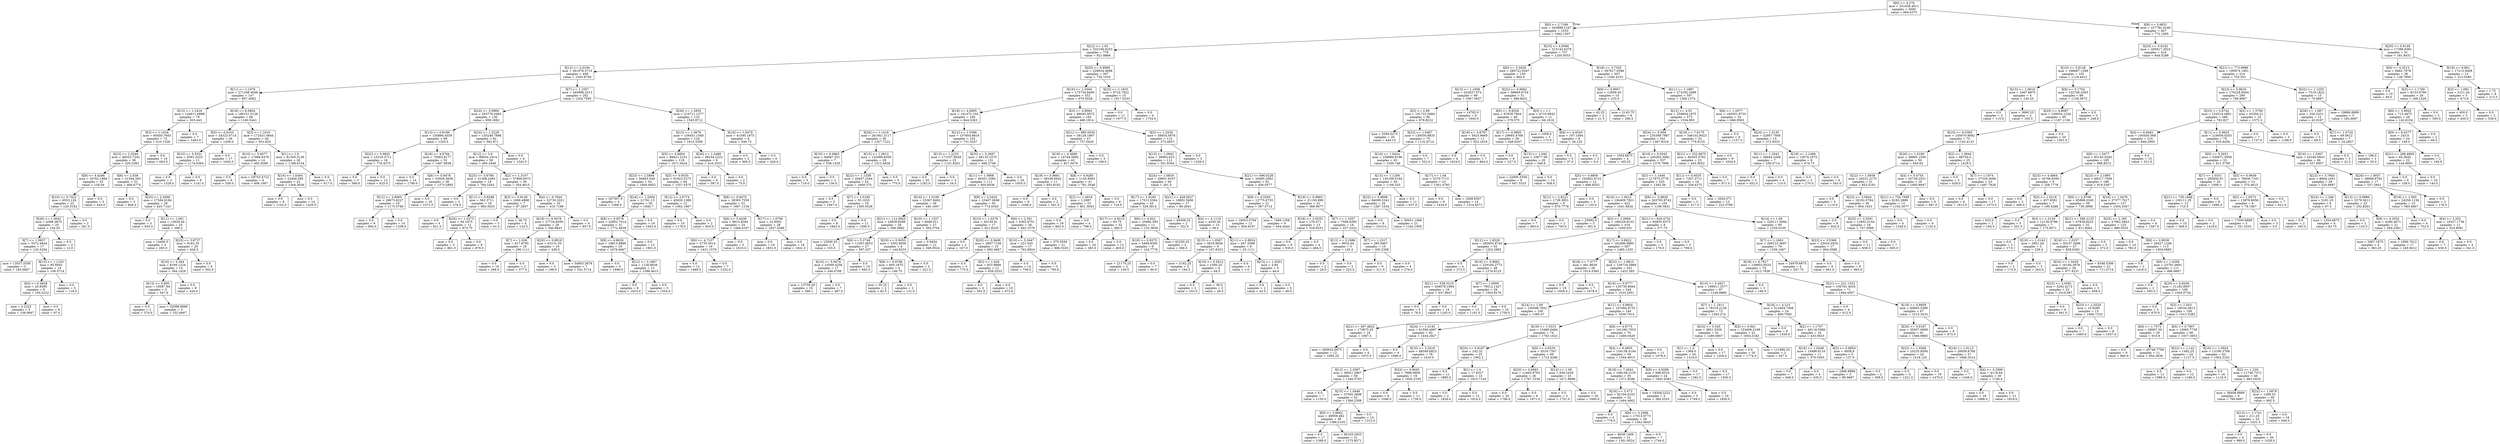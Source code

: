digraph Tree {
node [shape=box] ;
0 [label="X[0] <= 4.276\nmse = 331836.4011\nsamples = 2000\nvalue = 994.4375"] ;
1 [label="X[0] <= 2.7169\nmse = 343898.2167\nsamples = 1533\nvalue = 1062.1507"] ;
0 -> 1 [labeldistance=2.5, labelangle=45, headlabel="True"] ;
2 [label="X[22] <= 1.03\nmse = 332106.9253\nsamples = 776\nvalue = 921.8866"] ;
1 -> 2 ;
3 [label="X[12] <= 2.6194\nmse = 361976.5715\nsamples = 409\nvalue = 1093.9756"] ;
2 -> 3 ;
4 [label="X[11] <= 1.1076\nmse = 271168.4048\nsamples = 147\nvalue = 807.4082"] ;
3 -> 4 ;
5 [label="X[13] <= 1.2416\nmse = 144611.6898\nsamples = 79\nvalue = 503.443"] ;
4 -> 5 ;
6 [label="X[3] <= 1.1434\nmse = 60450.7683\nsamples = 72\nvalue = 410.1528"] ;
5 -> 6 ;
7 [label="X[23] <= 2.0248\nmse = 48333.7242\nsamples = 56\nvalue = 329.3393"] ;
6 -> 7 ;
8 [label="X[9] <= 4.4266\nmse = 16762.1984\nsamples = 25\nvalue = 159.04"] ;
7 -> 8 ;
9 [label="X[10] <= 5.7422\nmse = 6553.126\nsamples = 22\nvalue = 120.3182"] ;
8 -> 9 ;
10 [label="X[26] <= 1.0042\nmse = 4368.3875\nsamples = 20\nvalue = 104.25"] ;
9 -> 10 ;
11 [label="X[7] <= 1.0657\nmse = 3372.4844\nsamples = 17\nvalue = 120.5294"] ;
10 -> 11 ;
12 [label="mse = 13557.5556\nsamples = 3\nvalue = 185.6667"] ;
11 -> 12 ;
13 [label="X[13] <= 1.1103\nmse = 85.9592\nsamples = 14\nvalue = 106.5714"] ;
11 -> 13 ;
14 [label="X[4] <= 6.4828\nmse = 20.8395\nsamples = 9\nvalue = 100.2222"] ;
13 -> 14 ;
15 [label="mse = 0.2222\nsamples = 3\nvalue = 106.6667"] ;
14 -> 15 ;
16 [label="mse = 0.0\nsamples = 6\nvalue = 97.0"] ;
14 -> 16 ;
17 [label="mse = 0.0\nsamples = 5\nvalue = 118.0"] ;
13 -> 17 ;
18 [label="mse = 0.0\nsamples = 3\nvalue = 12.0"] ;
10 -> 18 ;
19 [label="mse = 0.0\nsamples = 2\nvalue = 281.0"] ;
9 -> 19 ;
20 [label="mse = 0.0\nsamples = 3\nvalue = 443.0"] ;
8 -> 20 ;
21 [label="X[6] <= 2.838\nmse = 31544.283\nsamples = 31\nvalue = 466.6774"] ;
7 -> 21 ;
22 [label="mse = 0.0\nsamples = 3\nvalue = 849.0"] ;
21 -> 22 ;
23 [label="X[25] <= 2.4568\nmse = 17584.9184\nsamples = 28\nvalue = 425.7143"] ;
21 -> 23 ;
24 [label="mse = 0.0\nsamples = 3\nvalue = 655.0"] ;
23 -> 24 ;
25 [label="X[11] <= 1.001\nmse = 12629.44\nsamples = 25\nvalue = 398.2"] ;
23 -> 25 ;
26 [label="mse = 14400.0\nsamples = 5\nvalue = 285.0"] ;
25 -> 26 ;
27 [label="X[23] <= 3.8737\nmse = 8182.35\nsamples = 20\nvalue = 426.5"] ;
25 -> 27 ;
28 [label="X[10] <= 5.394\nmse = 8199.1224\nsamples = 14\nvalue = 394.1429"] ;
27 -> 28 ;
29 [label="X[13] <= 0.995\nmse = 19587.84\nsamples = 5\nvalue = 347.6"] ;
28 -> 29 ;
30 [label="mse = 0.0\nsamples = 2\nvalue = 370.0"] ;
29 -> 30 ;
31 [label="mse = 32088.8889\nsamples = 3\nvalue = 332.6667"] ;
29 -> 31 ;
32 [label="mse = 0.0\nsamples = 9\nvalue = 420.0"] ;
28 -> 32 ;
33 [label="mse = 0.0\nsamples = 6\nvalue = 502.0"] ;
27 -> 33 ;
34 [label="mse = 0.0\nsamples = 16\nvalue = 693.0"] ;
6 -> 34 ;
35 [label="mse = 0.0\nsamples = 7\nvalue = 1463.0"] ;
5 -> 35 ;
36 [label="X[18] <= 6.0854\nmse = 186151.5128\nsamples = 68\nvalue = 1160.5441"] ;
4 -> 36 ;
37 [label="X[5] <= 0.8103\nmse = 54323.0714\nsamples = 28\nvalue = 1459.0"] ;
36 -> 37 ;
38 [label="X[10] <= 5.5331\nmse = 5091.3223\nsamples = 11\nvalue = 1174.6364"] ;
37 -> 38 ;
39 [label="mse = 0.0\nsamples = 2\nvalue = 1326.0"] ;
38 -> 39 ;
40 [label="mse = 0.0\nsamples = 9\nvalue = 1141.0"] ;
38 -> 40 ;
41 [label="mse = 0.0\nsamples = 17\nvalue = 1643.0"] ;
37 -> 41 ;
42 [label="X[3] <= 1.1616\nmse = 172431.0844\nsamples = 40\nvalue = 951.625"] ;
36 -> 42 ;
43 [label="X[10] <= 5.4077\nmse = 17968.6378\nsamples = 14\nvalue = 492.9286"] ;
42 -> 43 ;
44 [label="mse = 0.0\nsamples = 8\nvalue = 558.0"] ;
43 -> 44 ;
45 [label="mse = 28753.4722\nsamples = 6\nvalue = 406.1667"] ;
43 -> 45 ;
46 [label="X[1] <= 1.0\nmse = 81305.3136\nsamples = 26\nvalue = 1198.6154"] ;
42 -> 46 ;
47 [label="X[16] <= 1.0364\nmse = 23400.595\nsamples = 22\nvalue = 1304.3636"] ;
46 -> 47 ;
48 [label="mse = 0.0\nsamples = 8\nvalue = 1102.0"] ;
47 -> 48 ;
49 [label="mse = 0.0\nsamples = 14\nvalue = 1420.0"] ;
47 -> 49 ;
50 [label="mse = 0.0\nsamples = 4\nvalue = 617.0"] ;
46 -> 50 ;
51 [label="X[7] <= 1.1057\nmse = 340999.2513\nsamples = 262\nvalue = 1254.7595"] ;
3 -> 51 ;
52 [label="X[24] <= 0.9969\nmse = 293776.0483\nsamples = 130\nvalue = 959.1692"] ;
51 -> 52 ;
53 [label="X[13] <= 0.8199\nmse = 150884.4559\nsamples = 68\nvalue = 1320.5"] ;
52 -> 53 ;
54 [label="X[22] <= 0.9832\nmse = 10219.3711\nsamples = 16\nvalue = 776.4375"] ;
53 -> 54 ;
55 [label="mse = 0.0\nsamples = 3\nvalue = 566.0"] ;
54 -> 55 ;
56 [label="mse = 0.0\nsamples = 13\nvalue = 825.0"] ;
54 -> 56 ;
57 [label="X[18] <= 4.8784\nmse = 75063.8177\nsamples = 52\nvalue = 1487.9038"] ;
53 -> 57 ;
58 [label="mse = 0.0\nsamples = 14\nvalue = 1799.0"] ;
57 -> 58 ;
59 [label="X[8] <= 0.9478\nmse = 53926.3636\nsamples = 38\nvalue = 1373.2895"] ;
57 -> 59 ;
60 [label="X[12] <= 3.6965\nmse = 29673.8227\nsamples = 19\nvalue = 1175.5789"] ;
59 -> 60 ;
61 [label="mse = 0.0\nsamples = 9\nvalue = 994.0"] ;
60 -> 61 ;
62 [label="mse = 0.0\nsamples = 10\nvalue = 1339.0"] ;
60 -> 62 ;
63 [label="mse = 0.0\nsamples = 19\nvalue = 1571.0"] ;
59 -> 63 ;
64 [label="X[24] <= 1.2229\nmse = 150248.7898\nsamples = 62\nvalue = 562.871"] ;
52 -> 64 ;
65 [label="X[12] <= 3.6\nmse = 89934.1914\nsamples = 58\nvalue = 495.3448"] ;
64 -> 65 ;
66 [label="X[25] <= 3.8786\nmse = 31308.2493\nsamples = 19\nvalue = 784.5263"] ;
65 -> 66 ;
67 [label="mse = 0.0\nsamples = 3\nvalue = 379.0"] ;
66 -> 67 ;
68 [label="X[11] <= 0.9288\nmse = 562.3711\nsamples = 16\nvalue = 860.5625"] ;
66 -> 68 ;
69 [label="mse = 0.0\nsamples = 4\nvalue = 821.0"] ;
68 -> 69 ;
70 [label="X[26] <= 1.2373\nmse = 54.1875\nsamples = 12\nvalue = 873.75"] ;
68 -> 70 ;
71 [label="mse = 0.0\nsamples = 3\nvalue = 861.0"] ;
70 -> 71 ;
72 [label="mse = 0.0\nsamples = 9\nvalue = 878.0"] ;
70 -> 72 ;
73 [label="X[2] <= 1.3107\nmse = 57906.6075\nsamples = 39\nvalue = 354.4615"] ;
65 -> 73 ;
74 [label="X[3] <= 0.9148\nmse = 1008.4898\nsamples = 7\nvalue = 97.2857"] ;
73 -> 74 ;
75 [label="mse = 0.0\nsamples = 3\nvalue = 61.0"] ;
74 -> 75 ;
76 [label="mse = 36.75\nsamples = 4\nvalue = 124.5"] ;
74 -> 76 ;
77 [label="X[4] <= 6.7644\nmse = 52720.2021\nsamples = 32\nvalue = 410.7188"] ;
73 -> 77 ;
78 [label="X[18] <= 6.0478\nmse = 27734.6059\nsamples = 28\nvalue = 346.9643"] ;
77 -> 78 ;
79 [label="X[7] <= 1.036\nmse = 817.8765\nsamples = 18\nvalue = 296.1111"] ;
78 -> 79 ;
80 [label="mse = 0.0\nsamples = 16\nvalue = 286.0"] ;
79 -> 80 ;
81 [label="mse = 0.0\nsamples = 2\nvalue = 377.0"] ;
79 -> 81 ;
82 [label="X[20] <= 0.8818\nmse = 63151.05\nsamples = 10\nvalue = 438.5"] ;
78 -> 82 ;
83 [label="mse = 0.0\nsamples = 3\nvalue = 198.0"] ;
82 -> 83 ;
84 [label="mse = 54803.3878\nsamples = 7\nvalue = 541.5714"] ;
82 -> 84 ;
85 [label="mse = 0.0\nsamples = 4\nvalue = 857.0"] ;
77 -> 85 ;
86 [label="mse = 0.0\nsamples = 4\nvalue = 1542.0"] ;
64 -> 86 ;
87 [label="X[26] <= 1.2835\nmse = 216711.1577\nsamples = 132\nvalue = 1545.8712"] ;
51 -> 87 ;
88 [label="X[13] <= 1.0676\nmse = 159451.1568\nsamples = 124\nvalue = 1610.3306"] ;
87 -> 88 ;
89 [label="X[5] <= 0.8854\nmse = 88421.2101\nsamples = 118\nvalue = 1671.0424"] ;
88 -> 89 ;
90 [label="X[23] <= 2.5894\nmse = 50845.549\nsamples = 54\nvalue = 1805.6852"] ;
89 -> 90 ;
91 [label="mse = 207507.0\nsamples = 4\nvalue = 1368.0"] ;
90 -> 91 ;
92 [label="X[24] <= 1.2004\nmse = 21761.13\nsamples = 50\nvalue = 1840.7"] ;
90 -> 92 ;
93 [label="X[8] <= 0.9576\nmse = 22852.7014\nsamples = 31\nvalue = 1772.4839"] ;
92 -> 93 ;
94 [label="X[9] <= 4.8626\nmse = 18813.8889\nsamples = 18\nvalue = 1679.6667"] ;
93 -> 94 ;
95 [label="mse = 0.0\nsamples = 5\nvalue = 1896.0"] ;
94 -> 95 ;
96 [label="X[12] <= 3.1667\nmse = 1126.8639\nsamples = 13\nvalue = 1596.4615"] ;
94 -> 96 ;
97 [label="mse = 0.0\nsamples = 8\nvalue = 1623.0"] ;
96 -> 97 ;
98 [label="mse = 0.0\nsamples = 5\nvalue = 1554.0"] ;
96 -> 98 ;
99 [label="mse = 0.0\nsamples = 13\nvalue = 1901.0"] ;
93 -> 99 ;
100 [label="mse = 0.0\nsamples = 19\nvalue = 1952.0"] ;
92 -> 100 ;
101 [label="X[5] <= 0.9535\nmse = 91923.5273\nsamples = 64\nvalue = 1557.4375"] ;
89 -> 101 ;
102 [label="X[12] <= 3.0774\nmse = 45920.1389\nsamples = 12\nvalue = 1082.1667"] ;
101 -> 102 ;
103 [label="mse = 0.0\nsamples = 10\nvalue = 1178.0"] ;
102 -> 103 ;
104 [label="mse = 0.0\nsamples = 2\nvalue = 603.0"] ;
102 -> 104 ;
105 [label="X[8] <= 0.9475\nmse = 38383.7559\nsamples = 52\nvalue = 1667.1154"] ;
101 -> 105 ;
106 [label="X[6] <= 5.4438\nmse = 9815.8264\nsamples = 24\nvalue = 1468.4167"] ;
105 -> 106 ;
107 [label="X[6] <= 4.7107\nmse = 5735.5014\nsamples = 19\nvalue = 1431.1579"] ;
106 -> 107 ;
108 [label="mse = 0.0\nsamples = 12\nvalue = 1489.0"] ;
107 -> 108 ;
109 [label="mse = 0.0\nsamples = 7\nvalue = 1332.0"] ;
107 -> 109 ;
110 [label="mse = 0.0\nsamples = 5\nvalue = 1610.0"] ;
106 -> 110 ;
111 [label="X[17] <= 1.0706\nmse = 22.9592\nsamples = 28\nvalue = 1837.4286"] ;
105 -> 111 ;
112 [label="mse = 0.0\nsamples = 10\nvalue = 1831.0"] ;
111 -> 112 ;
113 [label="mse = 0.0\nsamples = 18\nvalue = 1841.0"] ;
111 -> 113 ;
114 [label="X[26] <= 1.0488\nmse = 58254.2222\nsamples = 6\nvalue = 416.3333"] ;
88 -> 114 ;
115 [label="mse = 0.0\nsamples = 4\nvalue = 587.0"] ;
114 -> 115 ;
116 [label="mse = 0.0\nsamples = 2\nvalue = 75.0"] ;
114 -> 116 ;
117 [label="X[16] <= 1.0479\nmse = 41595.1875\nsamples = 8\nvalue = 546.75"] ;
87 -> 117 ;
118 [label="mse = 0.0\nsamples = 2\nvalue = 900.0"] ;
117 -> 118 ;
119 [label="mse = 0.0\nsamples = 6\nvalue = 429.0"] ;
117 -> 119 ;
120 [label="X[20] <= 0.9969\nmse = 229034.4688\nsamples = 367\nvalue = 730.1035"] ;
2 -> 120 ;
121 [label="X[16] <= 1.0304\nmse = 175734.8409\nsamples = 352\nvalue = 679.5028"] ;
120 -> 121 ;
122 [label="X[18] <= 4.6905\nmse = 191472.104\nsamples = 190\nvalue = 844.3263"] ;
121 -> 122 ;
123 [label="X[26] <= 1.1418\nmse = 261941.3117\nsamples = 36\nvalue = 1327.7222"] ;
122 -> 123 ;
124 [label="X[10] <= 6.0663\nmse = 64687.551\nsamples = 7\nvalue = 558.1429"] ;
123 -> 124 ;
125 [label="mse = 0.0\nsamples = 5\nvalue = 719.0"] ;
124 -> 125 ;
126 [label="mse = 0.0\nsamples = 2\nvalue = 156.0"] ;
124 -> 126 ;
127 [label="X[15] <= 1.0813\nmse = 132089.8359\nsamples = 29\nvalue = 1513.4828"] ;
123 -> 127 ;
128 [label="X[22] <= 1.1338\nmse = 20457.2344\nsamples = 24\nvalue = 1668.375"] ;
127 -> 128 ;
129 [label="mse = 0.0\nsamples = 5\nvalue = 1947.0"] ;
128 -> 129 ;
130 [label="X[7] <= 1.0185\nmse = 35.1025\nsamples = 19\nvalue = 1595.0526"] ;
128 -> 130 ;
131 [label="mse = 0.0\nsamples = 8\nvalue = 1602.0"] ;
130 -> 131 ;
132 [label="mse = 0.0\nsamples = 11\nvalue = 1590.0"] ;
130 -> 132 ;
133 [label="mse = 0.0\nsamples = 5\nvalue = 770.0"] ;
127 -> 133 ;
134 [label="X[12] <= 1.5586\nmse = 107604.8816\nsamples = 154\nvalue = 731.3247"] ;
122 -> 134 ;
135 [label="X[13] <= 1.2233\nmse = 171037.8828\nsamples = 23\nvalue = 1101.8261"] ;
134 -> 135 ;
136 [label="mse = 0.0\nsamples = 20\nvalue = 1262.0"] ;
135 -> 136 ;
137 [label="mse = 0.0\nsamples = 3\nvalue = 34.0"] ;
135 -> 137 ;
138 [label="X[25] <= 5.2687\nmse = 68135.2375\nsamples = 131\nvalue = 666.2748"] ;
134 -> 138 ;
139 [label="X[11] <= 1.0908\nmse = 56301.3384\nsamples = 111\nvalue = 605.6036"] ;
138 -> 139 ;
140 [label="X[16] <= 1.0109\nmse = 33367.8492\nsamples = 56\nvalue = 440.1607"] ;
139 -> 140 ;
141 [label="X[21] <= 112.0825\nmse = 23829.8288\nsamples = 29\nvalue = 566.5862"] ;
140 -> 141 ;
142 [label="mse = 15500.25\nsamples = 2\nvalue = 155.5"] ;
141 -> 142 ;
143 [label="X[6] <= 5.2746\nmse = 11001.6653\nsamples = 27\nvalue = 597.037"] ;
141 -> 143 ;
144 [label="X[10] <= 5.9474\nmse = 10569.4256\nsamples = 17\nvalue = 546.4706"] ;
143 -> 144 ;
145 [label="mse = 13759.29\nsamples = 10\nvalue = 588.1"] ;
144 -> 145 ;
146 [label="mse = 0.0\nsamples = 7\nvalue = 487.0"] ;
144 -> 146 ;
147 [label="mse = 0.0\nsamples = 10\nvalue = 683.0"] ;
143 -> 147 ;
148 [label="X[19] <= 1.1527\nmse = 8006.011\nsamples = 27\nvalue = 304.3704"] ;
140 -> 148 ;
149 [label="X[20] <= 0.9053\nmse = 3302.8056\nsamples = 6\nvalue = 144.8333"] ;
148 -> 149 ;
150 [label="X[8] <= 0.9768\nmse = 603.1875\nsamples = 4\nvalue = 106.75"] ;
149 -> 150 ;
151 [label="mse = 30.25\nsamples = 2\nvalue = 82.5"] ;
150 -> 151 ;
152 [label="mse = 0.0\nsamples = 2\nvalue = 131.0"] ;
150 -> 152 ;
153 [label="mse = 0.0\nsamples = 2\nvalue = 221.0"] ;
149 -> 153 ;
154 [label="mse = 0.0454\nsamples = 21\nvalue = 349.9524"] ;
148 -> 154 ;
155 [label="X[9] <= 3.5434\nmse = 23407.0698\nsamples = 55\nvalue = 774.0545"] ;
139 -> 155 ;
156 [label="X[15] <= 1.0276\nmse = 30129.91\nsamples = 17\nvalue = 621.8235"] ;
155 -> 156 ;
157 [label="mse = 0.0\nsamples = 2\nvalue = 167.0"] ;
156 -> 157 ;
158 [label="X[20] <= 0.9406\nmse = 2887.7156\nsamples = 15\nvalue = 682.4667"] ;
156 -> 158 ;
159 [label="mse = 0.0\nsamples = 3\nvalue = 775.0"] ;
158 -> 159 ;
160 [label="X[2] <= 1.426\nmse = 933.8889\nsamples = 12\nvalue = 659.3333"] ;
158 -> 160 ;
161 [label="mse = 0.0\nsamples = 2\nvalue = 591.0"] ;
160 -> 161 ;
162 [label="mse = 0.0\nsamples = 10\nvalue = 673.0"] ;
160 -> 162 ;
163 [label="X[6] <= 2.381\nmse = 5393.9751\nsamples = 38\nvalue = 842.1579"] ;
155 -> 163 ;
164 [label="X[10] <= 5.3447\nmse = 221.045\nsamples = 17\nvalue = 762.8824"] ;
163 -> 164 ;
165 [label="mse = 0.0\nsamples = 14\nvalue = 756.0"] ;
164 -> 165 ;
166 [label="mse = 0.0\nsamples = 3\nvalue = 795.0"] ;
164 -> 166 ;
167 [label="mse = 375.5556\nsamples = 21\nvalue = 906.3333"] ;
163 -> 167 ;
168 [label="mse = 0.0\nsamples = 20\nvalue = 1003.0"] ;
138 -> 168 ;
169 [label="X[3] <= 0.9064\nmse = 88045.9572\nsamples = 162\nvalue = 486.1914"] ;
121 -> 169 ;
170 [label="X[21] <= 985.5034\nmse = 56129.1897\nsamples = 47\nvalue = 757.0426"] ;
169 -> 170 ;
171 [label="X[18] <= 4.3686\nmse = 16744.5692\nsamples = 42\nvalue = 827.0476"] ;
170 -> 171 ;
172 [label="X[19] <= 0.9661\nmse = 38238.6942\nsamples = 11\nvalue = 955.8182"] ;
171 -> 172 ;
173 [label="mse = 0.0\nsamples = 9\nvalue = 1048.0"] ;
172 -> 173 ;
174 [label="mse = 0.0\nsamples = 2\nvalue = 541.0"] ;
172 -> 174 ;
175 [label="X[8] <= 0.9285\nmse = 1145.9063\nsamples = 31\nvalue = 781.3548"] ;
171 -> 175 ;
176 [label="X[2] <= 1.4919\nmse = 2.2987\nsamples = 23\nvalue = 801.3043"] ;
175 -> 176 ;
177 [label="mse = 0.0\nsamples = 19\nvalue = 802.0"] ;
176 -> 177 ;
178 [label="mse = 0.0\nsamples = 4\nvalue = 798.0"] ;
176 -> 178 ;
179 [label="mse = 0.0\nsamples = 8\nvalue = 724.0"] ;
175 -> 179 ;
180 [label="mse = 0.0\nsamples = 5\nvalue = 169.0"] ;
170 -> 180 ;
181 [label="X[3] <= 1.2026\nmse = 58854.5978\nsamples = 115\nvalue = 375.4957"] ;
169 -> 181 ;
182 [label="X[15] <= 1.0843\nmse = 38962.623\nsamples = 112\nvalue = 351.8304"] ;
181 -> 182 ;
183 [label="X[24] <= 1.0829\nmse = 29601.9167\nsamples = 60\nvalue = 261.5"] ;
182 -> 183 ;
184 [label="X[17] <= 1.0185\nmse = 17512.3364\nsamples = 43\nvalue = 329.5814"] ;
183 -> 184 ;
185 [label="X[17] <= 0.9215\nmse = 93.75\nsamples = 32\nvalue = 390.5"] ;
184 -> 185 ;
186 [label="mse = 0.0\nsamples = 20\nvalue = 383.0"] ;
185 -> 186 ;
187 [label="mse = 0.0\nsamples = 12\nvalue = 403.0"] ;
185 -> 187 ;
188 [label="X[6] <= 4.922\nmse = 25982.595\nsamples = 11\nvalue = 152.3636"] ;
184 -> 188 ;
189 [label="X[19] <= 0.9375\nmse = 5468.8395\nsamples = 9\nvalue = 104.7778"] ;
188 -> 189 ;
190 [label="mse = 21170.25\nsamples = 2\nvalue = 156.5"] ;
189 -> 190 ;
191 [label="mse = 0.0\nsamples = 7\nvalue = 90.0"] ;
189 -> 191 ;
192 [label="mse = 62250.25\nsamples = 2\nvalue = 366.5"] ;
188 -> 192 ;
193 [label="X[21] <= 428.5627\nmse = 18802.5606\nsamples = 17\nvalue = 89.2941"] ;
183 -> 193 ;
194 [label="mse = 66306.25\nsamples = 2\nvalue = 322.5"] ;
193 -> 194 ;
195 [label="X[4] <= 4.1118\nmse = 4250.56\nsamples = 15\nvalue = 58.2"] ;
193 -> 195 ;
196 [label="X[15] <= 1.0567\nmse = 5819.8056\nsamples = 6\nvalue = 107.8333"] ;
195 -> 196 ;
197 [label="mse = 3192.25\nsamples = 2\nvalue = 194.5"] ;
196 -> 197 ;
198 [label="X[10] <= 5.5912\nmse = 1500.25\nsamples = 4\nvalue = 64.5"] ;
196 -> 198 ;
199 [label="mse = 0.0\nsamples = 2\nvalue = 103.0"] ;
198 -> 199 ;
200 [label="mse = 36.0\nsamples = 2\nvalue = 26.0"] ;
198 -> 200 ;
201 [label="X[11] <= 0.8924\nmse = 467.2099\nsamples = 9\nvalue = 25.1111"] ;
195 -> 201 ;
202 [label="mse = 0.0\nsamples = 4\nvalue = 1.0"] ;
201 -> 202 ;
203 [label="X[15] <= 1.0291\nmse = 3.84\nsamples = 5\nvalue = 44.4"] ;
201 -> 203 ;
204 [label="mse = 0.0\nsamples = 2\nvalue = 42.0"] ;
203 -> 204 ;
205 [label="mse = 0.0\nsamples = 3\nvalue = 46.0"] ;
203 -> 205 ;
206 [label="X[21] <= 696.0226\nmse = 29485.2082\nsamples = 52\nvalue = 456.0577"] ;
182 -> 206 ;
207 [label="X[9] <= 4.5265\nmse = 12775.6735\nsamples = 21\nvalue = 587.5714"] ;
206 -> 207 ;
208 [label="mse = 16053.5764\nsamples = 12\nvalue = 604.9167"] ;
207 -> 208 ;
209 [label="mse = 7469.1358\nsamples = 9\nvalue = 564.4444"] ;
207 -> 209 ;
210 [label="X[19] <= 0.9683\nmse = 21150.999\nsamples = 31\nvalue = 366.9677"] ;
206 -> 210 ;
211 [label="X[18] <= 3.5533\nmse = 276.071\nsamples = 13\nvalue = 518.9231"] ;
210 -> 211 ;
212 [label="mse = 0.0\nsamples = 9\nvalue = 530.0"] ;
211 -> 212 ;
213 [label="mse = 0.0\nsamples = 4\nvalue = 494.0"] ;
211 -> 213 ;
214 [label="X[7] <= 1.1057\nmse = 7506.8395\nsamples = 18\nvalue = 257.2222"] ;
210 -> 214 ;
215 [label="X[12] <= 3.1886\nmse = 9032.64\nsamples = 5\nvalue = 145.4"] ;
214 -> 215 ;
216 [label="mse = 0.0\nsamples = 2\nvalue = 29.0"] ;
215 -> 216 ;
217 [label="mse = 0.0\nsamples = 3\nvalue = 223.0"] ;
215 -> 217 ;
218 [label="X[7] <= 1.2317\nmse = 260.9467\nsamples = 13\nvalue = 300.2308"] ;
214 -> 218 ;
219 [label="mse = 0.0\nsamples = 9\nvalue = 311.0"] ;
218 -> 219 ;
220 [label="mse = 0.0\nsamples = 4\nvalue = 276.0"] ;
218 -> 220 ;
221 [label="mse = 0.0\nsamples = 3\nvalue = 1259.0"] ;
181 -> 221 ;
222 [label="X[22] <= 1.1933\nmse = 9724.7822\nsamples = 15\nvalue = 1917.5333"] ;
120 -> 222 ;
223 [label="mse = 0.0\nsamples = 11\nvalue = 1977.0"] ;
222 -> 223 ;
224 [label="mse = 0.0\nsamples = 4\nvalue = 1754.0"] ;
222 -> 224 ;
225 [label="X[10] <= 4.9566\nmse = 315143.6378\nsamples = 757\nvalue = 1205.9353"] ;
1 -> 225 ;
226 [label="X[0] <= 3.3429\nmse = 280722.0267\nsamples = 150\nvalue = 864.0"] ;
225 -> 226 ;
227 [label="X[13] <= 1.1958\nmse = 252627.074\nsamples = 99\nvalue = 1067.5657"] ;
226 -> 227 ;
228 [label="X[3] <= 0.99\nmse = 191722.5684\nsamples = 90\nvalue = 979.8222"] ;
227 -> 228 ;
229 [label="mse = 5394.5275\nsamples = 20\nvalue = 444.15"] ;
228 -> 229 ;
230 [label="X[22] <= 1.0467\nmse = 139550.8835\nsamples = 70\nvalue = 1132.8714"] ;
228 -> 230 ;
231 [label="X[16] <= 1.0424\nmse = 108986.9196\nsamples = 63\nvalue = 1200.746"] ;
230 -> 231 ;
232 [label="X[13] <= 1.1208\nmse = 145169.5194\nsamples = 40\nvalue = 1108.325"] ;
231 -> 232 ;
233 [label="X[22] <= 0.9699\nmse = 84009.3341\nsamples = 29\nvalue = 1287.1034"] ;
232 -> 233 ;
234 [label="mse = 0.0\nsamples = 8\nvalue = 1615.0"] ;
233 -> 234 ;
235 [label="mse = 59451.1066\nsamples = 21\nvalue = 1162.1905"] ;
233 -> 235 ;
236 [label="mse = 0.0\nsamples = 11\nvalue = 637.0"] ;
232 -> 236 ;
237 [label="X[17] <= 1.04\nmse = 5370.7713\nsamples = 23\nvalue = 1361.4783"] ;
231 -> 237 ;
238 [label="mse = 0.0\nsamples = 9\nvalue = 1434.0"] ;
237 -> 238 ;
239 [label="mse = 3268.8367\nsamples = 14\nvalue = 1314.8571"] ;
237 -> 239 ;
240 [label="mse = 0.0\nsamples = 7\nvalue = 522.0"] ;
230 -> 240 ;
241 [label="mse = 14792.0\nsamples = 9\nvalue = 1945.0"] ;
227 -> 241 ;
242 [label="X[22] <= 0.9662\nmse = 98669.9754\nsamples = 51\nvalue = 468.8431"] ;
226 -> 242 ;
243 [label="X[5] <= 0.8326\nmse = 67659.7944\nsamples = 40\nvalue = 579.575"] ;
242 -> 243 ;
244 [label="X[18] <= 3.8787\nmse = 5923.9669\nsamples = 11\nvalue = 922.1818"] ;
243 -> 244 ;
245 [label="mse = 0.0\nsamples = 4\nvalue = 1024.0"] ;
244 -> 245 ;
246 [label="mse = 0.0\nsamples = 7\nvalue = 864.0"] ;
244 -> 246 ;
247 [label="X[17] <= 0.9893\nmse = 29665.4768\nsamples = 29\nvalue = 449.6207"] ;
243 -> 247 ;
248 [label="mse = 0.0\nsamples = 9\nvalue = 227.0"] ;
247 -> 248 ;
249 [label="X[15] <= 1.046\nmse = 10677.06\nsamples = 20\nvalue = 549.8"] ;
247 -> 249 ;
250 [label="mse = 22000.5556\nsamples = 6\nvalue = 647.3333"] ;
249 -> 250 ;
251 [label="mse = 0.0\nsamples = 14\nvalue = 508.0"] ;
249 -> 251 ;
252 [label="X[3] <= 1.1\nmse = 4710.6942\nsamples = 11\nvalue = 66.1818"] ;
242 -> 252 ;
253 [label="mse = 1058.0\nsamples = 3\nvalue = 173.0"] ;
252 -> 253 ;
254 [label="X[6] <= 4.4545\nmse = 197.1094\nsamples = 8\nvalue = 26.125"] ;
252 -> 254 ;
255 [label="mse = 0.0\nsamples = 5\nvalue = 37.0"] ;
254 -> 255 ;
256 [label="mse = 0.0\nsamples = 3\nvalue = 8.0"] ;
254 -> 256 ;
257 [label="X[18] <= 3.7345\nmse = 287617.0396\nsamples = 607\nvalue = 1290.4333"] ;
225 -> 257 ;
258 [label="X[9] <= 5.9957\nmse = 12959.45\nsamples = 10\nvalue = 233.5"] ;
257 -> 258 ;
259 [label="mse = 42.25\nsamples = 2\nvalue = 21.5"] ;
258 -> 259 ;
260 [label="mse = 2143.75\nsamples = 8\nvalue = 286.5"] ;
258 -> 260 ;
261 [label="X[11] <= 1.1887\nmse = 273192.2089\nsamples = 597\nvalue = 1308.1374"] ;
257 -> 261 ;
262 [label="X[12] <= 4.52\nmse = 259804.1675\nsamples = 573\nvalue = 1334.993"] ;
261 -> 262 ;
263 [label="X[24] <= 0.958\nmse = 235389.7887\nsamples = 541\nvalue = 1367.8318"] ;
262 -> 263 ;
264 [label="mse = 1054.6875\nsamples = 4\nvalue = 165.25"] ;
263 -> 264 ;
265 [label="X[19] <= 0.9345\nmse = 226282.5982\nsamples = 537\nvalue = 1376.7896"] ;
263 -> 265 ;
266 [label="X[5] <= 0.8809\nmse = 102802.9722\nsamples = 12\nvalue = 686.8333"] ;
265 -> 266 ;
267 [label="X[12] <= 2.8221\nmse = 1728.3951\nsamples = 9\nvalue = 870.7778"] ;
266 -> 267 ;
268 [label="mse = 0.0\nsamples = 7\nvalue = 893.0"] ;
267 -> 268 ;
269 [label="mse = 0.0\nsamples = 2\nvalue = 793.0"] ;
267 -> 269 ;
270 [label="mse = 0.0\nsamples = 3\nvalue = 135.0"] ;
266 -> 270 ;
271 [label="X[3] <= 1.1646\nmse = 217975.3778\nsamples = 525\nvalue = 1392.56"] ;
265 -> 271 ;
272 [label="X[16] <= 1.0015\nmse = 194409.7821\nsamples = 422\nvalue = 1441.8626"] ;
271 -> 272 ;
273 [label="mse = 25992.0\nsamples = 3\nvalue = 301.0"] ;
272 -> 273 ;
274 [label="X[2] <= 1.0969\nmse = 186229.8153\nsamples = 419\nvalue = 1450.031"] ;
272 -> 274 ;
275 [label="X[12] <= 1.6529\nmse = 283655.9745\nsamples = 52\nvalue = 1202.2885"] ;
274 -> 275 ;
276 [label="mse = 0.0\nsamples = 4\nvalue = 272.0"] ;
275 -> 276 ;
277 [label="X[10] <= 5.9062\nmse = 229164.2773\nsamples = 48\nvalue = 1279.8125"] ;
275 -> 277 ;
278 [label="X[21] <= 538.3219\nmse = 264078.1994\nsamples = 19\nvalue = 937.8947"] ;
277 -> 278 ;
279 [label="mse = 0.0\nsamples = 5\nvalue = 78.0"] ;
278 -> 279 ;
280 [label="mse = 0.0\nsamples = 14\nvalue = 1245.0"] ;
278 -> 280 ;
281 [label="X[7] <= 1.0009\nmse = 79512.1427\nsamples = 29\nvalue = 1503.8276"] ;
277 -> 281 ;
282 [label="mse = 0.0\nsamples = 13\nvalue = 1191.0"] ;
281 -> 282 ;
283 [label="mse = 0.0\nsamples = 16\nvalue = 1758.0"] ;
281 -> 283 ;
284 [label="X[17] <= 0.8622\nmse = 162496.9985\nsamples = 367\nvalue = 1485.1335"] ;
274 -> 284 ;
285 [label="X[18] <= 7.0777\nmse = 491.8639\nsamples = 26\nvalue = 1914.5385"] ;
284 -> 285 ;
286 [label="mse = 0.0\nsamples = 19\nvalue = 1928.0"] ;
285 -> 286 ;
287 [label="mse = 0.0\nsamples = 7\nvalue = 1878.0"] ;
285 -> 287 ;
288 [label="X[22] <= 1.0815\nmse = 159718.3969\nsamples = 341\nvalue = 1452.393"] ;
284 -> 288 ;
289 [label="X[19] <= 0.9777\nmse = 120730.8064\nsamples = 244\nvalue = 1533.2951"] ;
288 -> 289 ;
290 [label="X[14] <= 1.09\nmse = 100598.7651\nsamples = 100\nvalue = 1380.07"] ;
289 -> 290 ;
291 [label="X[21] <= 497.4822\nmse = 173875.25\nsamples = 18\nvalue = 1087.5"] ;
290 -> 291 ;
292 [label="mse = 260632.6875\nsamples = 12\nvalue = 1095.25"] ;
291 -> 292 ;
293 [label="mse = 0.0\nsamples = 6\nvalue = 1072.0"] ;
291 -> 293 ;
294 [label="X[24] <= 1.0145\nmse = 61599.4997\nsamples = 82\nvalue = 1444.2927"] ;
290 -> 294 ;
295 [label="mse = 0.0\nsamples = 4\nvalue = 1996.0"] ;
294 -> 295 ;
296 [label="X[10] <= 5.2016\nmse = 48348.6923\nsamples = 78\nvalue = 1416.0"] ;
294 -> 296 ;
297 [label="X[12] <= 2.2097\nmse = 38021.3967\nsamples = 59\nvalue = 1340.5763"] ;
296 -> 297 ;
298 [label="mse = 0.0\nsamples = 7\nvalue = 1150.0"] ;
297 -> 298 ;
299 [label="X[15] <= 1.0446\nmse = 37592.3698\nsamples = 52\nvalue = 1366.2308"] ;
297 -> 299 ;
300 [label="X[0] <= 3.9062\nmse = 49959.482\nsamples = 38\nvalue = 1386.2105"] ;
299 -> 300 ;
301 [label="mse = 0.0\nsamples = 17\nvalue = 1399.0"] ;
300 -> 301 ;
302 [label="mse = 90163.2653\nsamples = 21\nvalue = 1375.8571"] ;
300 -> 302 ;
303 [label="mse = 0.0\nsamples = 14\nvalue = 1312.0"] ;
299 -> 303 ;
304 [label="X[22] <= 0.9645\nmse = 7898.0609\nsamples = 19\nvalue = 1650.2105"] ;
296 -> 304 ;
305 [label="mse = 0.0\nsamples = 8\nvalue = 1546.0"] ;
304 -> 305 ;
306 [label="mse = 0.0\nsamples = 11\nvalue = 1726.0"] ;
304 -> 306 ;
307 [label="X[11] <= 0.9804\nmse = 107084.9733\nsamples = 144\nvalue = 1639.7014"] ;
289 -> 307 ;
308 [label="X[19] <= 1.0315\nmse = 13480.6494\nsamples = 74\nvalue = 1783.1622"] ;
307 -> 308 ;
309 [label="X[20] <= 0.8187\nmse = 242.32\nsamples = 25\nvalue = 1902.2"] ;
308 -> 309 ;
310 [label="mse = 0.0\nsamples = 11\nvalue = 1885.0"] ;
309 -> 310 ;
311 [label="X[1] <= 1.0\nmse = 17.6327\nsamples = 14\nvalue = 1915.7143"] ;
309 -> 311 ;
312 [label="mse = 0.0\nsamples = 2\nvalue = 1926.0"] ;
311 -> 312 ;
313 [label="mse = 0.0\nsamples = 12\nvalue = 1914.0"] ;
311 -> 313 ;
314 [label="X[9] <= 4.6529\nmse = 9316.7347\nsamples = 49\nvalue = 1722.4286"] ;
308 -> 314 ;
315 [label="X[20] <= 0.8663\nmse = 12465.9763\nsamples = 26\nvalue = 1767.1538"] ;
314 -> 315 ;
316 [label="mse = 0.0\nsamples = 20\nvalue = 1706.0"] ;
315 -> 316 ;
317 [label="mse = 0.0\nsamples = 6\nvalue = 1971.0"] ;
315 -> 317 ;
318 [label="X[14] <= 1.09\nmse = 939.2439\nsamples = 23\nvalue = 1671.8696"] ;
314 -> 318 ;
319 [label="mse = 0.0\nsamples = 3\nvalue = 1751.0"] ;
318 -> 319 ;
320 [label="mse = 0.0\nsamples = 20\nvalue = 1660.0"] ;
318 -> 320 ;
321 [label="X[9] <= 4.8775\nmse = 161280.7553\nsamples = 70\nvalue = 1488.0429"] ;
307 -> 321 ;
322 [label="X[4] <= 6.4855\nmse = 154158.4194\nsamples = 59\nvalue = 1564.4915"] ;
321 -> 322 ;
323 [label="X[18] <= 7.2642\nmse = 168138.3135\nsamples = 35\nvalue = 1371.8286"] ;
322 -> 323 ;
324 [label="X[18] <= 5.473\nmse = 82194.6162\nsamples = 32\nvalue = 1464.4062"] ;
323 -> 324 ;
325 [label="mse = 0.0\nsamples = 4\nvalue = 778.0"] ;
324 -> 325 ;
326 [label="X[6] <= 3.2068\nmse = 17013.6773\nsamples = 28\nvalue = 1562.4643"] ;
324 -> 326 ;
327 [label="mse = 8038.1406\nsamples = 21\nvalue = 1501.9524"] ;
326 -> 327 ;
328 [label="mse = 0.0\nsamples = 7\nvalue = 1744.0"] ;
326 -> 328 ;
329 [label="mse = 18304.2222\nsamples = 3\nvalue = 384.3333"] ;
323 -> 329 ;
330 [label="X[8] <= 0.9288\nmse = 696.8316\nsamples = 24\nvalue = 1845.4583"] ;
322 -> 330 ;
331 [label="mse = 0.0\nsamples = 5\nvalue = 1794.0"] ;
330 -> 331 ;
332 [label="mse = 0.0\nsamples = 19\nvalue = 1859.0"] ;
330 -> 332 ;
333 [label="mse = 0.0\nsamples = 11\nvalue = 1078.0"] ;
321 -> 333 ;
334 [label="X[10] <= 5.4927\nmse = 199911.3377\nsamples = 97\nvalue = 1248.8866"] ;
288 -> 334 ;
335 [label="X[7] <= 1.1911\nmse = 78319.2126\nsamples = 73\nvalue = 1393.274"] ;
334 -> 335 ;
336 [label="X[10] <= 5.345\nmse = 3851.5556\nsamples = 51\nvalue = 1280.6667"] ;
335 -> 336 ;
337 [label="X[1] <= 1.0\nmse = 1369.0\nsamples = 34\nvalue = 1319.0"] ;
336 -> 337 ;
338 [label="mse = 0.0\nsamples = 17\nvalue = 1282.0"] ;
337 -> 338 ;
339 [label="mse = 0.0\nsamples = 17\nvalue = 1356.0"] ;
337 -> 339 ;
340 [label="mse = 0.0\nsamples = 17\nvalue = 1204.0"] ;
336 -> 340 ;
341 [label="X[5] <= 0.941\nmse = 153409.2169\nsamples = 22\nvalue = 1654.3182"] ;
335 -> 341 ;
342 [label="mse = 0.0\nsamples = 20\nvalue = 1774.0"] ;
341 -> 342 ;
343 [label="mse = 111890.25\nsamples = 2\nvalue = 457.5"] ;
341 -> 343 ;
344 [label="X[18] <= 4.215\nmse = 313464.7066\nsamples = 24\nvalue = 809.7083"] ;
334 -> 344 ;
345 [label="mse = 0.0\nsamples = 8\nvalue = 1559.0"] ;
344 -> 345 ;
346 [label="X[2] <= 1.1757\nmse = 49118.5586\nsamples = 16\nvalue = 435.0625"] ;
344 -> 346 ;
347 [label="X[16] <= 1.0248\nmse = 10498.6116\nsamples = 11\nvalue = 570.5455"] ;
346 -> 347 ;
348 [label="mse = 0.0\nsamples = 7\nvalue = 648.0"] ;
347 -> 348 ;
349 [label="mse = 0.0\nsamples = 4\nvalue = 435.0"] ;
347 -> 349 ;
350 [label="X[5] <= 0.8854\nmse = 4858.8\nsamples = 5\nvalue = 137.0"] ;
346 -> 350 ;
351 [label="mse = 2496.8889\nsamples = 3\nvalue = 89.6667"] ;
350 -> 351 ;
352 [label="mse = 0.0\nsamples = 2\nvalue = 208.0"] ;
350 -> 352 ;
353 [label="X[9] <= 2.9829\nmse = 263763.9742\nsamples = 103\nvalue = 1190.5631"] ;
271 -> 353 ;
354 [label="X[21] <= 629.4752\nmse = 65835.9375\nsamples = 8\nvalue = 377.75"] ;
353 -> 354 ;
355 [label="mse = 0.0\nsamples = 5\nvalue = 179.0"] ;
354 -> 355 ;
356 [label="mse = 0.0\nsamples = 3\nvalue = 709.0"] ;
354 -> 356 ;
357 [label="X[14] <= 1.09\nmse = 220111.5894\nsamples = 95\nvalue = 1259.0105"] ;
353 -> 357 ;
358 [label="X[7] <= 1.1663\nmse = 208123.3697\nsamples = 78\nvalue = 1358.1667"] ;
357 -> 358 ;
359 [label="X[18] <= 6.7817\nmse = 159853.9533\nsamples = 74\nvalue = 1412.7838"] ;
358 -> 359 ;
360 [label="mse = 0.0\nsamples = 3\nvalue = 190.0"] ;
359 -> 360 ;
361 [label="X[21] <= 231.1333\nmse = 100761.4025\nsamples = 71\nvalue = 1464.4507"] ;
359 -> 361 ;
362 [label="mse = 0.0\nsamples = 4\nvalue = 612.0"] ;
361 -> 362 ;
363 [label="X[19] <= 0.9959\nmse = 60803.5389\nsamples = 67\nvalue = 1515.3433"] ;
361 -> 363 ;
364 [label="X[20] <= 0.8187\nmse = 35007.0669\nsamples = 61\nvalue = 1568.6885"] ;
363 -> 364 ;
365 [label="X[22] <= 1.0566\nmse = 10225.8594\nsamples = 24\nvalue = 1418.125"] ;
364 -> 365 ;
366 [label="mse = 0.0\nsamples = 5\nvalue = 1221.0"] ;
365 -> 366 ;
367 [label="mse = 0.0\nsamples = 19\nvalue = 1470.0"] ;
365 -> 367 ;
368 [label="X[16] <= 1.0112\nmse = 26838.8766\nsamples = 37\nvalue = 1666.3514"] ;
364 -> 368 ;
369 [label="mse = 0.0\nsamples = 7\nvalue = 1349.0"] ;
368 -> 369 ;
370 [label="X[4] <= 4.2999\nmse = 4118.64\nsamples = 30\nvalue = 1740.4"] ;
368 -> 370 ;
371 [label="mse = 0.0\nsamples = 18\nvalue = 1688.0"] ;
370 -> 371 ;
372 [label="mse = 0.0\nsamples = 12\nvalue = 1819.0"] ;
370 -> 372 ;
373 [label="mse = 0.0\nsamples = 6\nvalue = 973.0"] ;
363 -> 373 ;
374 [label="mse = 24979.6875\nsamples = 4\nvalue = 347.75"] ;
358 -> 374 ;
375 [label="X[23] <= 3.5368\nmse = 23024.0554\nsamples = 17\nvalue = 804.0588"] ;
357 -> 375 ;
376 [label="mse = 0.0\nsamples = 9\nvalue = 661.0"] ;
375 -> 376 ;
377 [label="mse = 0.0\nsamples = 8\nvalue = 965.0"] ;
375 -> 377 ;
378 [label="X[18] <= 7.6175\nmse = 346102.9023\nsamples = 32\nvalue = 779.8125"] ;
262 -> 378 ;
379 [label="X[21] <= 332.6875\nmse = 84303.3762\nsamples = 23\nvalue = 445.5652"] ;
378 -> 379 ;
380 [label="X[11] <= 0.9535\nmse = 7357.3711\nsamples = 16\nvalue = 259.4375"] ;
379 -> 380 ;
381 [label="mse = 0.0\nsamples = 3\nvalue = 417.0"] ;
380 -> 381 ;
382 [label="mse = 2004.071\nsamples = 13\nvalue = 223.0769"] ;
380 -> 382 ;
383 [label="mse = 0.0\nsamples = 7\nvalue = 871.0"] ;
379 -> 383 ;
384 [label="mse = 0.0\nsamples = 9\nvalue = 1634.0"] ;
378 -> 384 ;
385 [label="X[6] <= 1.2077\nmse = 164501.8733\nsamples = 24\nvalue = 666.9583"] ;
261 -> 385 ;
386 [label="mse = 0.0\nsamples = 9\nvalue = 1157.0"] ;
385 -> 386 ;
387 [label="X[24] <= 1.0135\nmse = 32667.7956\nsamples = 15\nvalue = 372.9333"] ;
385 -> 387 ;
388 [label="X[11] <= 1.2043\nmse = 28644.2449\nsamples = 7\nvalue = 256.5714"] ;
387 -> 388 ;
389 [label="mse = 0.0\nsamples = 3\nvalue = 452.0"] ;
388 -> 389 ;
390 [label="mse = 0.0\nsamples = 4\nvalue = 110.0"] ;
388 -> 390 ;
391 [label="X[19] <= 1.1489\nmse = 13974.1875\nsamples = 8\nvalue = 474.75"] ;
387 -> 391 ;
392 [label="mse = 0.0\nsamples = 2\nvalue = 270.0"] ;
391 -> 392 ;
393 [label="mse = 0.0\nsamples = 6\nvalue = 543.0"] ;
391 -> 393 ;
394 [label="X[9] <= 5.6831\nmse = 227782.4246\nsamples = 467\nvalue = 772.1585"] ;
0 -> 394 [labeldistance=2.5, labelangle=-45, headlabel="False"] ;
395 [label="X[20] <= 0.8182\nmse = 205617.2924\nsamples = 416\nvalue = 844.5288"] ;
394 -> 395 ;
396 [label="X[10] <= 5.8128\nmse = 166687.1289\nsamples = 102\nvalue = 1118.4412"] ;
395 -> 396 ;
397 [label="X[15] <= 1.0619\nmse = 2467.6875\nsamples = 4\nvalue = 140.25"] ;
396 -> 397 ;
398 [label="mse = 0.0\nsamples = 2\nvalue = 115.0"] ;
397 -> 398 ;
399 [label="mse = 3660.25\nsamples = 2\nvalue = 165.5"] ;
397 -> 399 ;
400 [label="X[9] <= 5.1754\nmse = 132740.4365\nsamples = 98\nvalue = 1158.3673"] ;
396 -> 400 ;
401 [label="X[25] <= 4.8087\nmse = 109934.1234\nsamples = 95\nvalue = 1187.1158"] ;
400 -> 401 ;
402 [label="X[10] <= 6.0365\nmse = 105970.9092\nsamples = 75\nvalue = 1103.4133"] ;
401 -> 402 ;
403 [label="X[26] <= 1.0189\nmse = 39885.1556\nsamples = 50\nvalue = 945.62"] ;
402 -> 403 ;
404 [label="X[22] <= 1.0939\nmse = 26231.2175\nsamples = 31\nvalue = 853.5161"] ;
403 -> 404 ;
405 [label="mse = 0.0\nsamples = 5\nvalue = 1110.0"] ;
404 -> 405 ;
406 [label="X[23] <= 3.5844\nmse = 16192.0784\nsamples = 26\nvalue = 804.1923"] ;
404 -> 406 ;
407 [label="mse = 0.0\nsamples = 8\nvalue = 932.0"] ;
406 -> 407 ;
408 [label="X[25] <= 3.5591\nmse = 12902.0154\nsamples = 18\nvalue = 747.3889"] ;
406 -> 408 ;
409 [label="mse = 0.0\nsamples = 11\nvalue = 838.0"] ;
408 -> 409 ;
410 [label="mse = 0.0\nsamples = 7\nvalue = 605.0"] ;
408 -> 410 ;
411 [label="X[4] <= 5.4754\nmse = 25739.2521\nsamples = 19\nvalue = 1095.8947"] ;
403 -> 411 ;
412 [label="X[21] <= 754.7599\nmse = 8183.2899\nsamples = 13\nvalue = 1192.3077"] ;
411 -> 412 ;
413 [label="mse = 0.0\nsamples = 4\nvalue = 1328.0"] ;
412 -> 413 ;
414 [label="mse = 0.0\nsamples = 9\nvalue = 1132.0"] ;
412 -> 414 ;
415 [label="mse = 0.0\nsamples = 6\nvalue = 887.0"] ;
411 -> 415 ;
416 [label="X[2] <= 1.0844\nmse = 88750.0\nsamples = 25\nvalue = 1419.0"] ;
402 -> 416 ;
417 [label="mse = 0.0\nsamples = 2\nvalue = 628.0"] ;
416 -> 417 ;
418 [label="X[7] <= 1.1974\nmse = 37329.3006\nsamples = 23\nvalue = 1487.7826"] ;
416 -> 418 ;
419 [label="mse = 0.0\nsamples = 6\nvalue = 1813.0"] ;
418 -> 419 ;
420 [label="mse = 0.0\nsamples = 17\nvalue = 1373.0"] ;
418 -> 420 ;
421 [label="mse = 0.0\nsamples = 20\nvalue = 1501.0"] ;
401 -> 421 ;
422 [label="mse = 0.0\nsamples = 3\nvalue = 248.0"] ;
400 -> 422 ;
423 [label="X[21] <= 773.9989\nmse = 185974.1901\nsamples = 314\nvalue = 755.551"] ;
395 -> 423 ;
424 [label="X[23] <= 5.9625\nmse = 170228.9264\nsamples = 299\nvalue = 789.8997"] ;
423 -> 424 ;
425 [label="X[23] <= 3.6742\nmse = 152014.4891\nsamples = 289\nvalue = 762.827"] ;
424 -> 425 ;
426 [label="X[4] <= 6.8462\nmse = 100450.568\nsamples = 210\nvalue = 848.2905"] ;
425 -> 426 ;
427 [label="X[9] <= 1.5477\nmse = 85145.0292\nsamples = 195\nvalue = 888.8513"] ;
426 -> 427 ;
428 [label="X[25] <= 4.4864\nmse = 16706.8395\nsamples = 9\nvalue = 258.7778"] ;
427 -> 428 ;
429 [label="mse = 0.0\nsamples = 2\nvalue = 498.0"] ;
428 -> 429 ;
430 [label="X[3] <= 1.0218\nmse = 457.9592\nsamples = 7\nvalue = 190.4286"] ;
428 -> 430 ;
431 [label="mse = 625.0\nsamples = 2\nvalue = 164.0"] ;
430 -> 431 ;
432 [label="mse = 0.0\nsamples = 5\nvalue = 201.0"] ;
430 -> 432 ;
433 [label="X[23] <= 2.1995\nmse = 68317.7509\nsamples = 186\nvalue = 919.3387"] ;
427 -> 433 ;
434 [label="X[9] <= 2.9709\nmse = 85898.0345\nsamples = 59\nvalue = 736.3898"] ;
433 -> 434 ;
435 [label="X[3] <= 1.0129\nmse = 12130.9796\nsamples = 7\nvalue = 175.8571"] ;
434 -> 435 ;
436 [label="mse = 0.0\nsamples = 2\nvalue = 17.0"] ;
435 -> 436 ;
437 [label="X[19] <= 1.0142\nmse = 2851.44\nsamples = 5\nvalue = 239.4"] ;
435 -> 437 ;
438 [label="mse = 0.0\nsamples = 2\nvalue = 174.0"] ;
437 -> 438 ;
439 [label="mse = 0.0\nsamples = 3\nvalue = 283.0"] ;
437 -> 439 ;
440 [label="X[21] <= 586.2133\nmse = 47838.8225\nsamples = 52\nvalue = 811.8462"] ;
434 -> 440 ;
441 [label="X[16] <= 1.0257\nmse = 30157.2096\nsamples = 47\nvalue = 858.6383"] ;
440 -> 441 ;
442 [label="X[24] <= 1.0429\nmse = 16194.3979\nsamples = 26\nvalue = 977.4231"] ;
441 -> 442 ;
443 [label="X[25] <= 2.0581\nmse = 3262.4272\nsamples = 23\nvalue = 1019.087"] ;
442 -> 443 ;
444 [label="mse = 0.0\nsamples = 8\nvalue = 941.0"] ;
443 -> 444 ;
445 [label="X[23] <= 2.0529\nmse = 15.9289\nsamples = 15\nvalue = 1060.7333"] ;
443 -> 445 ;
446 [label="mse = 0.0\nsamples = 7\nvalue = 1065.0"] ;
445 -> 446 ;
447 [label="mse = 0.0\nsamples = 8\nvalue = 1057.0"] ;
445 -> 447 ;
448 [label="mse = 0.0\nsamples = 3\nvalue = 658.0"] ;
442 -> 448 ;
449 [label="mse = 8346.5306\nsamples = 21\nvalue = 711.5714"] ;
441 -> 449 ;
450 [label="mse = 0.0\nsamples = 5\nvalue = 372.0"] ;
440 -> 450 ;
451 [label="X[16] <= 1.0476\nmse = 37377.7017\nsamples = 127\nvalue = 1004.3307"] ;
433 -> 451 ;
452 [label="X[25] <= 2.185\nmse = 27962.5843\nsamples = 123\nvalue = 986.0325"] ;
451 -> 452 ;
453 [label="mse = 0.0\nsamples = 10\nvalue = 782.0"] ;
452 -> 453 ;
454 [label="X[8] <= 0.9038\nmse = 26427.1249\nsamples = 113\nvalue = 1004.0885"] ;
452 -> 454 ;
455 [label="mse = 0.0\nsamples = 2\nvalue = 1416.0"] ;
454 -> 455 ;
456 [label="X[6] <= 1.4356\nmse = 23791.0691\nsamples = 111\nvalue = 996.6667"] ;
454 -> 456 ;
457 [label="mse = 0.0\nsamples = 2\nvalue = 593.0"] ;
456 -> 457 ;
458 [label="X[20] <= 0.8206\nmse = 21182.8937\nsamples = 109\nvalue = 1004.0734"] ;
456 -> 458 ;
459 [label="mse = 0.0\nsamples = 3\nvalue = 670.0"] ;
458 -> 459 ;
460 [label="X[3] <= 1.053\nmse = 18534.3813\nsamples = 106\nvalue = 1013.5283"] ;
458 -> 460 ;
461 [label="X[9] <= 1.7573\nmse = 29067.39\nsamples = 20\nvalue = 910.9"] ;
460 -> 461 ;
462 [label="mse = 0.0\nsamples = 9\nvalue = 980.0"] ;
461 -> 462 ;
463 [label="mse = 45746.7769\nsamples = 11\nvalue = 854.3636"] ;
461 -> 463 ;
464 [label="X[5] <= 0.7907\nmse = 13065.7739\nsamples = 86\nvalue = 1037.3953"] ;
460 -> 464 ;
465 [label="X[22] <= 1.143\nmse = 1482.25\nsamples = 24\nvalue = 1127.5"] ;
464 -> 465 ;
466 [label="mse = 0.0\nsamples = 12\nvalue = 1089.0"] ;
465 -> 466 ;
467 [label="mse = 0.0\nsamples = 12\nvalue = 1166.0"] ;
465 -> 467 ;
468 [label="X[16] <= 1.0024\nmse = 13190.3788\nsamples = 62\nvalue = 1002.5161"] ;
464 -> 468 ;
469 [label="mse = 0.0\nsamples = 16\nvalue = 1116.0"] ;
468 -> 469 ;
470 [label="X[2] <= 1.229\nmse = 11740.7372\nsamples = 46\nvalue = 963.0435"] ;
468 -> 470 ;
471 [label="mse = 36408.8889\nsamples = 6\nvalue = 766.6667"] ;
470 -> 471 ;
472 [label="X[22] <= 1.0876\nmse = 1388.25\nsamples = 40\nvalue = 992.5"] ;
470 -> 472 ;
473 [label="X[13] <= 1.1741\nmse = 211.25\nsamples = 24\nvalue = 1021.5"] ;
472 -> 473 ;
474 [label="mse = 0.0\nsamples = 4\nvalue = 989.0"] ;
473 -> 474 ;
475 [label="mse = 0.0\nsamples = 20\nvalue = 1028.0"] ;
473 -> 475 ;
476 [label="mse = 0.0\nsamples = 16\nvalue = 949.0"] ;
472 -> 476 ;
477 [label="mse = 0.0\nsamples = 4\nvalue = 1567.0"] ;
451 -> 477 ;
478 [label="mse = 0.0\nsamples = 15\nvalue = 321.0"] ;
426 -> 478 ;
479 [label="X[11] <= 0.9625\nmse = 218056.0263\nsamples = 79\nvalue = 535.6456"] ;
425 -> 479 ;
480 [label="X[0] <= 5.2651\nmse = 330971.3958\nsamples = 33\nvalue = 811.5758"] ;
479 -> 480 ;
481 [label="X[7] <= 1.0331\nmse = 285650.01\nsamples = 20\nvalue = 1098.3"] ;
480 -> 481 ;
482 [label="X[21] <= 730.1848\nmse = 100111.25\nsamples = 12\nvalue = 710.5"] ;
481 -> 482 ;
483 [label="mse = 0.0\nsamples = 10\nvalue = 569.0"] ;
482 -> 483 ;
484 [label="mse = 0.0\nsamples = 2\nvalue = 1418.0"] ;
482 -> 484 ;
485 [label="mse = 0.0\nsamples = 8\nvalue = 1680.0"] ;
481 -> 485 ;
486 [label="X[5] <= 0.9649\nmse = 79636.7101\nsamples = 13\nvalue = 370.4615"] ;
480 -> 486 ;
487 [label="X[2] <= 1.6573\nmse = 13878.8056\nsamples = 6\nvalue = 78.1667"] ;
486 -> 487 ;
488 [label="mse = 17050.8889\nsamples = 3\nvalue = 151.3333"] ;
487 -> 488 ;
489 [label="mse = 0.0\nsamples = 3\nvalue = 5.0"] ;
487 -> 489 ;
490 [label="mse = 0.0\nsamples = 7\nvalue = 621.0"] ;
486 -> 490 ;
491 [label="X[16] <= 1.0367\nmse = 43246.9943\nsamples = 46\nvalue = 337.6957"] ;
479 -> 491 ;
492 [label="X[23] <= 3.7663\nmse = 8804.1451\nsamples = 29\nvalue = 220.6897"] ;
491 -> 492 ;
493 [label="X[24] <= 1.206\nmse = 3181.25\nsamples = 6\nvalue = 97.5"] ;
492 -> 493 ;
494 [label="mse = 0.0\nsamples = 2\nvalue = 165.0"] ;
493 -> 494 ;
495 [label="mse = 1354.6875\nsamples = 4\nvalue = 63.75"] ;
493 -> 495 ;
496 [label="X[13] <= 0.9986\nmse = 5279.3611\nsamples = 23\nvalue = 252.8261"] ;
492 -> 496 ;
497 [label="mse = 0.0\nsamples = 2\nvalue = 133.0"] ;
496 -> 497 ;
498 [label="X[9] <= 4.2032\nmse = 4284.4671\nsamples = 21\nvalue = 264.2381"] ;
496 -> 498 ;
499 [label="mse = 2067.1875\nsamples = 4\nvalue = 363.25"] ;
498 -> 499 ;
500 [label="mse = 1956.7612\nsamples = 17\nvalue = 240.9412"] ;
498 -> 500 ;
501 [label="X[26] <= 1.0857\nmse = 38808.6782\nsamples = 17\nvalue = 537.2941"] ;
491 -> 501 ;
502 [label="X[19] <= 1.065\nmse = 24258.1156\nsamples = 15\nvalue = 585.4667"] ;
501 -> 502 ;
503 [label="mse = 0.0\nsamples = 4\nvalue = 752.0"] ;
502 -> 503 ;
504 [label="X[4] <= 3.352\nmse = 19327.1736\nsamples = 11\nvalue = 524.9091"] ;
502 -> 504 ;
505 [label="mse = 0.0\nsamples = 7\nvalue = 630.0"] ;
504 -> 505 ;
506 [label="mse = 0.0\nsamples = 4\nvalue = 341.0"] ;
504 -> 506 ;
507 [label="mse = 0.0\nsamples = 2\nvalue = 176.0"] ;
501 -> 507 ;
508 [label="X[2] <= 1.3708\nmse = 63294.21\nsamples = 10\nvalue = 1572.3"] ;
424 -> 508 ;
509 [label="mse = 0.0\nsamples = 7\nvalue = 1737.0"] ;
508 -> 509 ;
510 [label="mse = 0.0\nsamples = 3\nvalue = 1188.0"] ;
508 -> 510 ;
511 [label="X[22] <= 1.1255\nmse = 7519.1822\nsamples = 15\nvalue = 70.8667"] ;
423 -> 511 ;
512 [label="X[26] <= 1.087\nmse = 526.2431\nsamples = 12\nvalue = 42.9167"] ;
511 -> 512 ;
513 [label="mse = 0.0\nsamples = 5\nvalue = 69.0"] ;
512 -> 513 ;
514 [label="X[7] <= 1.0724\nmse = 69.0612\nsamples = 7\nvalue = 24.2857"] ;
512 -> 514 ;
515 [label="mse = 0.0\nsamples = 5\nvalue = 22.0"] ;
514 -> 515 ;
516 [label="mse = 196.0\nsamples = 2\nvalue = 30.0"] ;
514 -> 516 ;
517 [label="mse = 19866.8889\nsamples = 3\nvalue = 182.6667"] ;
511 -> 517 ;
518 [label="X[20] <= 0.9146\nmse = 17386.8381\nsamples = 51\nvalue = 181.8431"] ;
394 -> 518 ;
519 [label="X[0] <= 4.3513\nmse = 9482.7978\nsamples = 38\nvalue = 136.7895"] ;
518 -> 519 ;
520 [label="mse = 0.0\nsamples = 10\nvalue = 49.0"] ;
519 -> 520 ;
521 [label="X[3] <= 1.1769\nmse = 9133.9796\nsamples = 28\nvalue = 168.1429"] ;
519 -> 521 ;
522 [label="X[6] <= 3.9926\nmse = 713.4675\nsamples = 26\nvalue = 142.6154"] ;
521 -> 522 ;
523 [label="X[9] <= 6.0277\nmse = 243.0\nsamples = 24\nvalue = 149.0"] ;
522 -> 523 ;
524 [label="X[21] <= 288.4869\nmse = 64.2645\nsamples = 22\nvalue = 144.9091"] ;
523 -> 524 ;
525 [label="mse = 0.0\nsamples = 6\nvalue = 158.0"] ;
524 -> 525 ;
526 [label="mse = 0.0\nsamples = 16\nvalue = 140.0"] ;
524 -> 526 ;
527 [label="mse = 0.0\nsamples = 2\nvalue = 194.0"] ;
523 -> 527 ;
528 [label="mse = 0.0\nsamples = 2\nvalue = 66.0"] ;
522 -> 528 ;
529 [label="mse = 0.0\nsamples = 2\nvalue = 500.0"] ;
521 -> 529 ;
530 [label="X[18] <= 8.861\nmse = 17213.9408\nsamples = 13\nvalue = 313.5385"] ;
518 -> 530 ;
531 [label="X[3] <= 1.082\nmse = 3121.44\nsamples = 5\nvalue = 473.6"] ;
530 -> 531 ;
532 [label="mse = 450.0\nsamples = 3\nvalue = 430.0"] ;
531 -> 532 ;
533 [label="mse = 0.0\nsamples = 2\nvalue = 539.0"] ;
531 -> 533 ;
534 [label="mse = 1.75\nsamples = 8\nvalue = 213.5"] ;
530 -> 534 ;
}